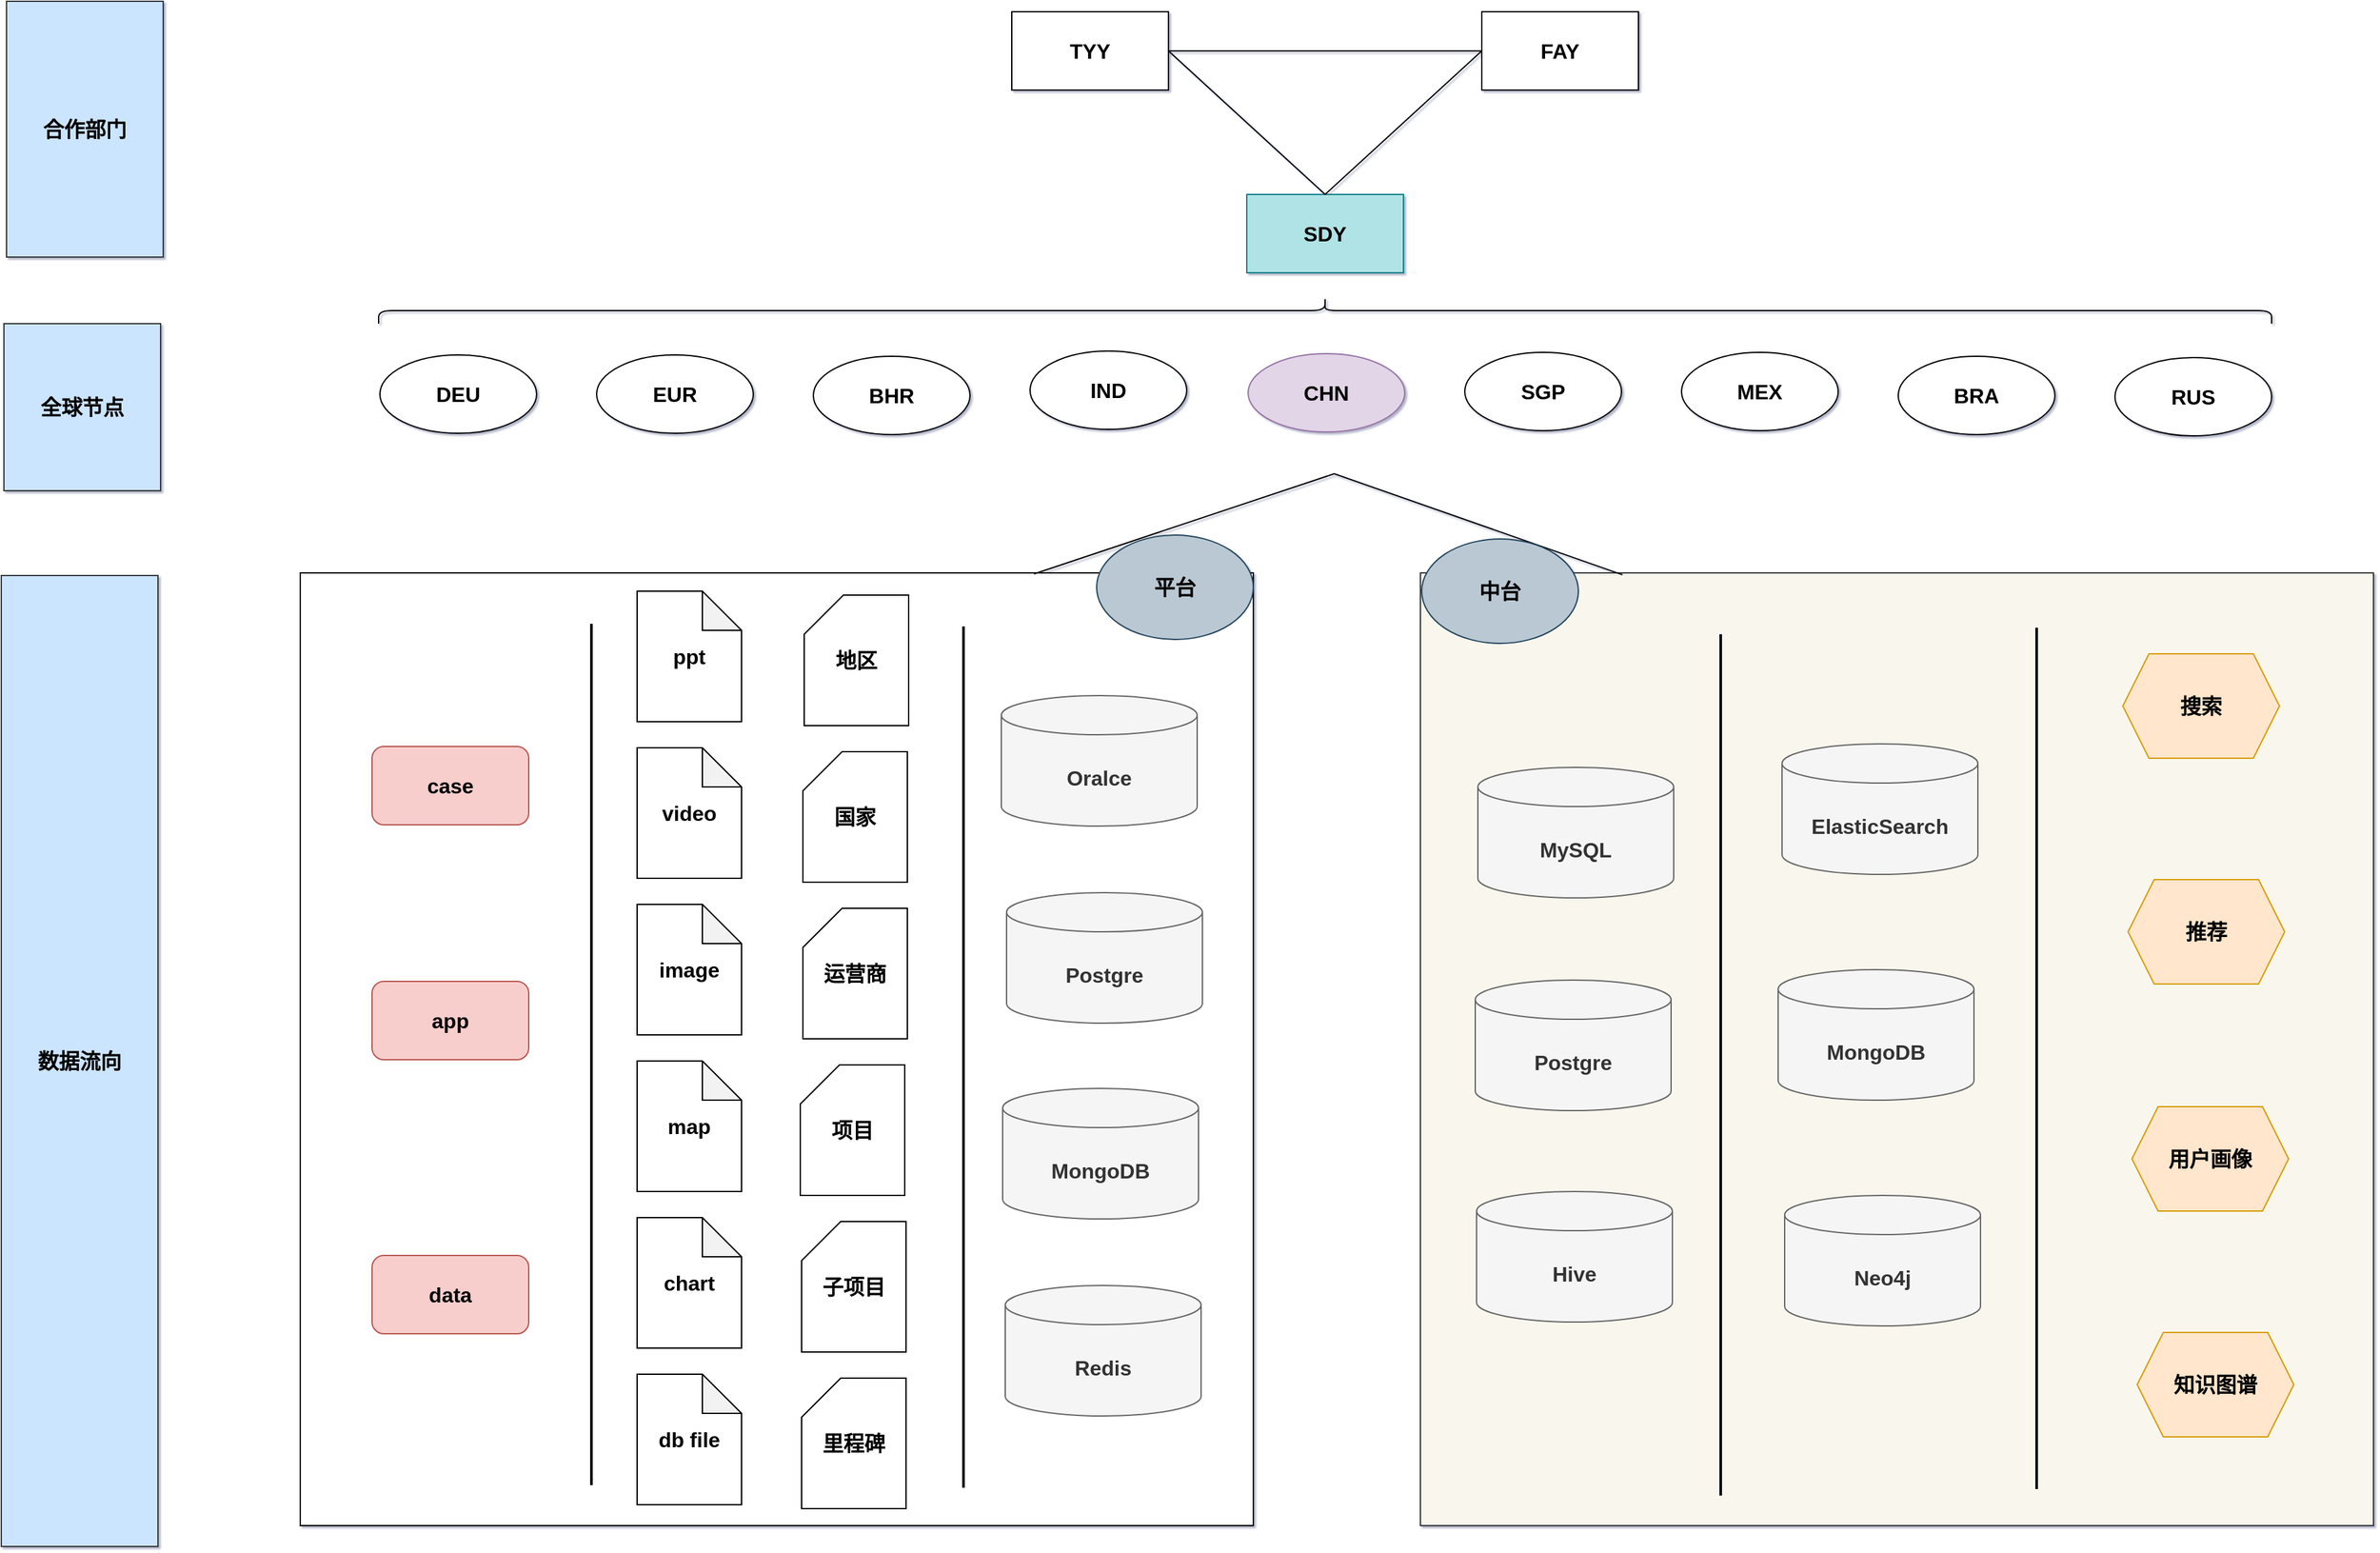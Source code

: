 <mxfile version="15.5.4" type="embed"><diagram id="Av1EcnGbNqJYg8DbEZHQ" name="Business"><mxGraphModel dx="-889.24" dy="-256.92" grid="0" gridSize="10" guides="0" tooltips="1" connect="1" arrows="1" fold="1" page="0" pageScale="1" pageWidth="4681" pageHeight="3300" math="0" shadow="1"><root><mxCell id="0"/><mxCell id="1" parent="0"/><mxCell id="2" value="SDY" style="rounded=0;whiteSpace=wrap;html=1;fontSize=16;fontStyle=1;fillColor=#b0e3e6;strokeColor=#0e8088;" parent="1" vertex="1"><mxGeometry x="2070" y="530" width="120" height="60" as="geometry"/></mxCell><mxCell id="3" value="IND" style="ellipse;whiteSpace=wrap;html=1;rounded=0;fontSize=16;fontStyle=1" parent="1" vertex="1"><mxGeometry x="1904" y="650" width="120" height="60" as="geometry"/></mxCell><mxCell id="5" value="SGP" style="ellipse;whiteSpace=wrap;html=1;rounded=0;fontSize=16;fontStyle=1" parent="1" vertex="1"><mxGeometry x="2237" y="651" width="120" height="60" as="geometry"/></mxCell><mxCell id="7" value="&lt;span style=&quot;font-size: 16px;&quot;&gt;MEX&lt;/span&gt;" style="ellipse;whiteSpace=wrap;html=1;rounded=0;fontSize=16;fontStyle=1" parent="1" vertex="1"><mxGeometry x="2403" y="651" width="120" height="60" as="geometry"/></mxCell><mxCell id="9" value="CHN" style="ellipse;whiteSpace=wrap;html=1;rounded=0;fontSize=16;fontStyle=1;fillColor=#e1d5e7;strokeColor=#9673a6;" parent="1" vertex="1"><mxGeometry x="2071" y="652" width="120" height="60" as="geometry"/></mxCell><mxCell id="11" value="DEU" style="ellipse;whiteSpace=wrap;html=1;rounded=0;fontSize=16;fontStyle=1" parent="1" vertex="1"><mxGeometry x="1406" y="653" width="120" height="60" as="geometry"/></mxCell><mxCell id="12" value="RUS" style="ellipse;whiteSpace=wrap;html=1;rounded=0;fontSize=16;fontStyle=1" parent="1" vertex="1"><mxGeometry x="2735" y="655" width="120" height="60" as="geometry"/></mxCell><mxCell id="13" value="EUR" style="ellipse;whiteSpace=wrap;html=1;rounded=0;fontSize=16;fontStyle=1" parent="1" vertex="1"><mxGeometry x="1572" y="653" width="120" height="60" as="geometry"/></mxCell><mxCell id="14" value="BHR" style="ellipse;whiteSpace=wrap;html=1;rounded=0;fontSize=16;fontStyle=1" parent="1" vertex="1"><mxGeometry x="1738" y="654" width="120" height="60" as="geometry"/></mxCell><mxCell id="16" value="BRA" style="ellipse;whiteSpace=wrap;html=1;rounded=0;fontSize=16;fontStyle=1" parent="1" vertex="1"><mxGeometry x="2569" y="654" width="120" height="60" as="geometry"/></mxCell><mxCell id="17" value="TYY" style="rounded=0;whiteSpace=wrap;html=1;fontSize=16;fontStyle=1" parent="1" vertex="1"><mxGeometry x="1890" y="390" width="120" height="60" as="geometry"/></mxCell><mxCell id="18" value="FAY" style="rounded=0;whiteSpace=wrap;html=1;fontSize=16;fontStyle=1" parent="1" vertex="1"><mxGeometry x="2250" y="390" width="120" height="60" as="geometry"/></mxCell><mxCell id="23" value="" style="endArrow=none;html=1;rounded=0;exitX=1;exitY=0.5;exitDx=0;exitDy=0;fontSize=16;fontStyle=1" parent="1" source="17" edge="1"><mxGeometry width="50" height="50" relative="1" as="geometry"><mxPoint x="2200" y="470" as="sourcePoint"/><mxPoint x="2250" y="420" as="targetPoint"/></mxGeometry></mxCell><mxCell id="29" value="" style="endArrow=none;html=1;rounded=0;fontSize=16;fontStyle=1" parent="1" edge="1"><mxGeometry width="50" height="50" relative="1" as="geometry"><mxPoint x="2010" y="420" as="sourcePoint"/><mxPoint x="2250" y="420" as="targetPoint"/><Array as="points"><mxPoint x="2130" y="530"/></Array></mxGeometry></mxCell><mxCell id="32" value="" style="shape=curlyBracket;whiteSpace=wrap;html=1;rounded=1;flipH=1;rotation=-90;fontSize=16;fontStyle=1" parent="1" vertex="1"><mxGeometry x="2120" y="-106" width="20" height="1450" as="geometry"/></mxCell><mxCell id="33" value="" style="whiteSpace=wrap;html=1;aspect=fixed;fontSize=16;fontStyle=1;" parent="1" vertex="1"><mxGeometry x="1345" y="820" width="730" height="730" as="geometry"/></mxCell><mxCell id="34" value="" style="whiteSpace=wrap;html=1;aspect=fixed;fontSize=16;fontStyle=1;fillColor=#f9f7ed;strokeColor=#36393d;" parent="1" vertex="1"><mxGeometry x="2203" y="820" width="730" height="730" as="geometry"/></mxCell><mxCell id="35" value="" style="endArrow=none;html=1;rounded=0;entryX=0.212;entryY=0.002;entryDx=0;entryDy=0;entryPerimeter=0;fontSize=16;fontStyle=1;exitX=0.77;exitY=0.001;exitDx=0;exitDy=0;exitPerimeter=0;" parent="1" target="34" edge="1" source="33"><mxGeometry width="50" height="50" relative="1" as="geometry"><mxPoint x="1980" y="820" as="sourcePoint"/><mxPoint x="2260" y="810" as="targetPoint"/><Array as="points"><mxPoint x="2137" y="744"/></Array></mxGeometry></mxCell><mxCell id="36" value="case" style="rounded=1;whiteSpace=wrap;html=1;fontSize=16;fontStyle=1;fillColor=#f8cecc;strokeColor=#b85450;" parent="1" vertex="1"><mxGeometry x="1400" y="953" width="120" height="60" as="geometry"/></mxCell><mxCell id="37" value="app" style="rounded=1;whiteSpace=wrap;html=1;fontSize=16;fontStyle=1;fillColor=#f8cecc;strokeColor=#b85450;" parent="1" vertex="1"><mxGeometry x="1400" y="1133" width="120" height="60" as="geometry"/></mxCell><mxCell id="38" value="data" style="rounded=1;whiteSpace=wrap;html=1;fontSize=16;fontStyle=1;fillColor=#f8cecc;strokeColor=#b85450;" parent="1" vertex="1"><mxGeometry x="1400" y="1343" width="120" height="60" as="geometry"/></mxCell><mxCell id="39" value="" style="line;strokeWidth=2;direction=south;html=1;fontSize=16;fontStyle=1" parent="1" vertex="1"><mxGeometry x="1848" y="861" width="10" height="660" as="geometry"/></mxCell><mxCell id="40" value="ppt" style="shape=note;whiteSpace=wrap;html=1;backgroundOutline=1;darkOpacity=0.05;fontSize=16;fontStyle=1" parent="1" vertex="1"><mxGeometry x="1603" y="834" width="80" height="100" as="geometry"/></mxCell><mxCell id="41" value="video" style="shape=note;whiteSpace=wrap;html=1;backgroundOutline=1;darkOpacity=0.05;fontSize=16;fontStyle=1" parent="1" vertex="1"><mxGeometry x="1603" y="954" width="80" height="100" as="geometry"/></mxCell><mxCell id="42" value="image" style="shape=note;whiteSpace=wrap;html=1;backgroundOutline=1;darkOpacity=0.05;fontSize=16;fontStyle=1" parent="1" vertex="1"><mxGeometry x="1603" y="1074" width="80" height="100" as="geometry"/></mxCell><mxCell id="43" value="map" style="shape=note;whiteSpace=wrap;html=1;backgroundOutline=1;darkOpacity=0.05;fontSize=16;fontStyle=1" parent="1" vertex="1"><mxGeometry x="1603" y="1194" width="80" height="100" as="geometry"/></mxCell><mxCell id="44" value="chart" style="shape=note;whiteSpace=wrap;html=1;backgroundOutline=1;darkOpacity=0.05;fontSize=16;fontStyle=1" parent="1" vertex="1"><mxGeometry x="1603" y="1314" width="80" height="100" as="geometry"/></mxCell><mxCell id="45" value="db file" style="shape=note;whiteSpace=wrap;html=1;backgroundOutline=1;darkOpacity=0.05;fontSize=16;fontStyle=1" parent="1" vertex="1"><mxGeometry x="1603" y="1434" width="80" height="100" as="geometry"/></mxCell><mxCell id="46" value="" style="line;strokeWidth=2;direction=south;html=1;fontSize=16;fontStyle=1" vertex="1" parent="1"><mxGeometry x="1563" y="859" width="10" height="660" as="geometry"/></mxCell><mxCell id="47" value="Oralce" style="shape=cylinder3;whiteSpace=wrap;html=1;boundedLbl=1;backgroundOutline=1;size=15;rounded=0;sketch=0;fontSize=16;fontStyle=1;fillColor=#f5f5f5;fontColor=#333333;strokeColor=#666666;flipH=1;flipV=0;" vertex="1" parent="1"><mxGeometry x="1882" y="914" width="150" height="100" as="geometry"/></mxCell><mxCell id="48" value="Postgre" style="shape=cylinder3;whiteSpace=wrap;html=1;boundedLbl=1;backgroundOutline=1;size=15;rounded=0;sketch=0;fontSize=16;fontStyle=1;fillColor=#f5f5f5;fontColor=#333333;strokeColor=#666666;flipH=1;flipV=0;" vertex="1" parent="1"><mxGeometry x="1886" y="1065" width="150" height="100" as="geometry"/></mxCell><mxCell id="49" value="MongoDB" style="shape=cylinder3;whiteSpace=wrap;html=1;boundedLbl=1;backgroundOutline=1;size=15;rounded=0;sketch=0;fontSize=16;fontStyle=1;fillColor=#f5f5f5;fontColor=#333333;strokeColor=#666666;flipH=1;flipV=0;" vertex="1" parent="1"><mxGeometry x="1883" y="1215" width="150" height="100" as="geometry"/></mxCell><mxCell id="50" value="MySQL" style="shape=cylinder3;whiteSpace=wrap;html=1;boundedLbl=1;backgroundOutline=1;size=15;rounded=0;sketch=0;fontSize=16;fontStyle=1;fillColor=#f5f5f5;fontColor=#333333;strokeColor=#666666;" vertex="1" parent="1"><mxGeometry x="2247" y="969" width="150" height="100" as="geometry"/></mxCell><mxCell id="51" value="Neo4j" style="shape=cylinder3;whiteSpace=wrap;html=1;boundedLbl=1;backgroundOutline=1;size=15;rounded=0;sketch=0;fontSize=16;fontStyle=1;fillColor=#f5f5f5;fontColor=#333333;strokeColor=#666666;" vertex="1" parent="1"><mxGeometry x="2482" y="1297" width="150" height="100" as="geometry"/></mxCell><mxCell id="52" value="MongoDB" style="shape=cylinder3;whiteSpace=wrap;html=1;boundedLbl=1;backgroundOutline=1;size=15;rounded=0;sketch=0;fontSize=16;fontStyle=1;fillColor=#f5f5f5;fontColor=#333333;strokeColor=#666666;" vertex="1" parent="1"><mxGeometry x="2477" y="1124" width="150" height="100" as="geometry"/></mxCell><mxCell id="53" value="" style="line;strokeWidth=2;direction=south;html=1;fontSize=16;fontStyle=1" vertex="1" parent="1"><mxGeometry x="2670" y="862" width="10" height="660" as="geometry"/></mxCell><mxCell id="54" value="" style="line;strokeWidth=2;direction=south;html=1;fontSize=16;fontStyle=1" vertex="1" parent="1"><mxGeometry x="2428" y="867" width="10" height="660" as="geometry"/></mxCell><mxCell id="55" value="ElasticSearch" style="shape=cylinder3;whiteSpace=wrap;html=1;boundedLbl=1;backgroundOutline=1;size=15;rounded=0;sketch=0;fontSize=16;fontStyle=1;fillColor=#f5f5f5;fontColor=#333333;strokeColor=#666666;" vertex="1" parent="1"><mxGeometry x="2480" y="951" width="150" height="100" as="geometry"/></mxCell><mxCell id="56" value="Hive" style="shape=cylinder3;whiteSpace=wrap;html=1;boundedLbl=1;backgroundOutline=1;size=15;rounded=0;sketch=0;fontSize=16;fontStyle=1;fillColor=#f5f5f5;fontColor=#333333;strokeColor=#666666;" vertex="1" parent="1"><mxGeometry x="2246" y="1294" width="150" height="100" as="geometry"/></mxCell><mxCell id="57" value="Postgre" style="shape=cylinder3;whiteSpace=wrap;html=1;boundedLbl=1;backgroundOutline=1;size=15;rounded=0;sketch=0;fontSize=16;fontStyle=1;fillColor=#f5f5f5;fontColor=#333333;strokeColor=#666666;" vertex="1" parent="1"><mxGeometry x="2245" y="1132" width="150" height="100" as="geometry"/></mxCell><mxCell id="58" value="搜索" style="shape=hexagon;perimeter=hexagonPerimeter2;whiteSpace=wrap;html=1;fixedSize=1;rounded=0;sketch=0;fontSize=16;fontStyle=1;fillColor=#ffe6cc;strokeColor=#d79b00;" vertex="1" parent="1"><mxGeometry x="2741" y="882" width="120" height="80" as="geometry"/></mxCell><mxCell id="59" value="推荐" style="shape=hexagon;perimeter=hexagonPerimeter2;whiteSpace=wrap;html=1;fixedSize=1;rounded=0;sketch=0;fontSize=16;fontStyle=1;fillColor=#ffe6cc;strokeColor=#d79b00;" vertex="1" parent="1"><mxGeometry x="2745" y="1055" width="120" height="80" as="geometry"/></mxCell><mxCell id="60" value="用户画像" style="shape=hexagon;perimeter=hexagonPerimeter2;whiteSpace=wrap;html=1;fixedSize=1;rounded=0;sketch=0;fontSize=16;fontStyle=1;fillColor=#ffe6cc;strokeColor=#d79b00;" vertex="1" parent="1"><mxGeometry x="2748" y="1229" width="120" height="80" as="geometry"/></mxCell><mxCell id="63" value="Redis" style="shape=cylinder3;whiteSpace=wrap;html=1;boundedLbl=1;backgroundOutline=1;size=15;rounded=0;sketch=0;fontSize=16;fontStyle=1;fillColor=#f5f5f5;fontColor=#333333;strokeColor=#666666;flipH=1;flipV=0;" vertex="1" parent="1"><mxGeometry x="1885" y="1366" width="150" height="100" as="geometry"/></mxCell><mxCell id="64" value="知识图谱" style="shape=hexagon;perimeter=hexagonPerimeter2;whiteSpace=wrap;html=1;fixedSize=1;rounded=0;sketch=0;fontSize=16;fontStyle=1;fillColor=#ffe6cc;strokeColor=#d79b00;" vertex="1" parent="1"><mxGeometry x="2752" y="1402" width="120" height="80" as="geometry"/></mxCell><mxCell id="65" value="平台" style="ellipse;whiteSpace=wrap;html=1;rounded=0;sketch=0;fontSize=16;fontStyle=1;fillColor=#bac8d3;strokeColor=#23445d;" vertex="1" parent="1"><mxGeometry x="1955" y="791" width="120" height="80" as="geometry"/></mxCell><mxCell id="66" value="中台" style="ellipse;whiteSpace=wrap;html=1;rounded=0;sketch=0;fontSize=16;fontStyle=1;fillColor=#bac8d3;strokeColor=#23445d;" vertex="1" parent="1"><mxGeometry x="2204" y="794" width="120" height="80" as="geometry"/></mxCell><mxCell id="iv7wytXuHvxCqq0a1pv--67" value="里程碑" style="shape=card;whiteSpace=wrap;html=1;rounded=0;sketch=0;fontSize=16;gradientColor=none;fontStyle=1" vertex="1" parent="1"><mxGeometry x="1729" y="1437" width="80" height="100" as="geometry"/></mxCell><mxCell id="iv7wytXuHvxCqq0a1pv--68" value="子项目" style="shape=card;whiteSpace=wrap;html=1;rounded=0;sketch=0;fontSize=16;gradientColor=none;fontStyle=1" vertex="1" parent="1"><mxGeometry x="1729" y="1317" width="80" height="100" as="geometry"/></mxCell><mxCell id="iv7wytXuHvxCqq0a1pv--69" value="运营商" style="shape=card;whiteSpace=wrap;html=1;rounded=0;sketch=0;fontSize=16;gradientColor=none;fontStyle=1" vertex="1" parent="1"><mxGeometry x="1730" y="1077" width="80" height="100" as="geometry"/></mxCell><mxCell id="iv7wytXuHvxCqq0a1pv--70" value="项目" style="shape=card;whiteSpace=wrap;html=1;rounded=0;sketch=0;fontSize=16;gradientColor=none;fontStyle=1" vertex="1" parent="1"><mxGeometry x="1728" y="1197" width="80" height="100" as="geometry"/></mxCell><mxCell id="iv7wytXuHvxCqq0a1pv--71" value="地区" style="shape=card;whiteSpace=wrap;html=1;rounded=0;sketch=0;fontSize=16;gradientColor=none;fontStyle=1" vertex="1" parent="1"><mxGeometry x="1731" y="837" width="80" height="100" as="geometry"/></mxCell><mxCell id="iv7wytXuHvxCqq0a1pv--72" value="国家" style="shape=card;whiteSpace=wrap;html=1;rounded=0;sketch=0;fontSize=16;gradientColor=none;fontStyle=1" vertex="1" parent="1"><mxGeometry x="1730" y="957" width="80" height="100" as="geometry"/></mxCell><mxCell id="KlECC5w6FTUzGydGQvSy-71" value="&lt;span&gt;合作部门&lt;/span&gt;" style="rounded=0;whiteSpace=wrap;html=1;sketch=0;fontSize=16;fillColor=#cce5ff;strokeColor=#36393d;fontStyle=1" vertex="1" parent="1"><mxGeometry x="1120" y="382" width="120" height="196" as="geometry"/></mxCell><mxCell id="KlECC5w6FTUzGydGQvSy-72" value="&lt;span&gt;全球节点&lt;/span&gt;" style="rounded=0;whiteSpace=wrap;html=1;sketch=0;fontSize=16;fillColor=#cce5ff;strokeColor=#36393d;fontStyle=1" vertex="1" parent="1"><mxGeometry x="1118" y="629" width="120" height="128" as="geometry"/></mxCell><mxCell id="KlECC5w6FTUzGydGQvSy-73" value="&lt;span&gt;数据流向&lt;/span&gt;" style="rounded=0;whiteSpace=wrap;html=1;sketch=0;fontSize=16;fillColor=#cce5ff;strokeColor=#36393d;fontStyle=1" vertex="1" parent="1"><mxGeometry x="1116" y="822" width="120" height="744" as="geometry"/></mxCell></root></mxGraphModel></diagram></mxfile>